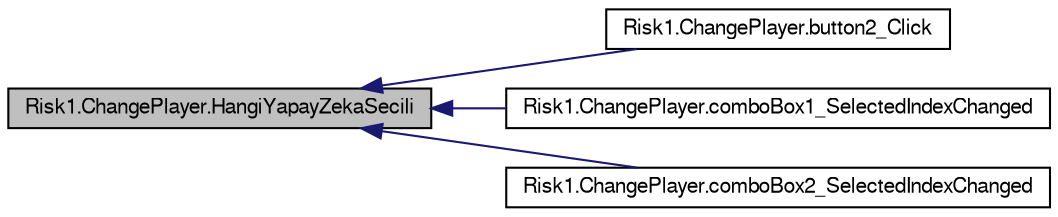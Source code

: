 digraph G
{
  bgcolor="transparent";
  edge [fontname="FreeSans",fontsize="10",labelfontname="FreeSans",labelfontsize="10"];
  node [fontname="FreeSans",fontsize="10",shape=record];
  rankdir="LR";
  Node1 [label="Risk1.ChangePlayer.HangiYapayZekaSecili",height=0.2,width=0.4,color="black", fillcolor="grey75", style="filled" fontcolor="black"];
  Node1 -> Node2 [dir="back",color="midnightblue",fontsize="10",style="solid",fontname="FreeSans"];
  Node2 [label="Risk1.ChangePlayer.button2_Click",height=0.2,width=0.4,color="black",URL="$classRisk1_1_1ChangePlayer.html#ae868351b168792cba1f4ceefbcee413d"];
  Node1 -> Node3 [dir="back",color="midnightblue",fontsize="10",style="solid",fontname="FreeSans"];
  Node3 [label="Risk1.ChangePlayer.comboBox1_SelectedIndexChanged",height=0.2,width=0.4,color="black",URL="$classRisk1_1_1ChangePlayer.html#aa4bd51c8ff6b0ab81803041d60dc4550"];
  Node1 -> Node4 [dir="back",color="midnightblue",fontsize="10",style="solid",fontname="FreeSans"];
  Node4 [label="Risk1.ChangePlayer.comboBox2_SelectedIndexChanged",height=0.2,width=0.4,color="black",URL="$classRisk1_1_1ChangePlayer.html#a12f440fce086bab32d3630e081ebc457"];
}
